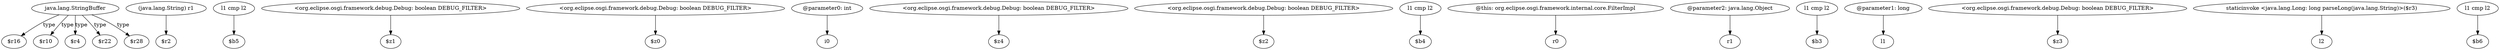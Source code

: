 digraph g {
0[label="java.lang.StringBuffer"]
1[label="$r16"]
0->1[label="type"]
2[label="$r10"]
0->2[label="type"]
3[label="(java.lang.String) r1"]
4[label="$r2"]
3->4[label=""]
5[label="l1 cmp l2"]
6[label="$b5"]
5->6[label=""]
7[label="<org.eclipse.osgi.framework.debug.Debug: boolean DEBUG_FILTER>"]
8[label="$z1"]
7->8[label=""]
9[label="$r4"]
0->9[label="type"]
10[label="$r22"]
0->10[label="type"]
11[label="<org.eclipse.osgi.framework.debug.Debug: boolean DEBUG_FILTER>"]
12[label="$z0"]
11->12[label=""]
13[label="@parameter0: int"]
14[label="i0"]
13->14[label=""]
15[label="<org.eclipse.osgi.framework.debug.Debug: boolean DEBUG_FILTER>"]
16[label="$z4"]
15->16[label=""]
17[label="<org.eclipse.osgi.framework.debug.Debug: boolean DEBUG_FILTER>"]
18[label="$z2"]
17->18[label=""]
19[label="l1 cmp l2"]
20[label="$b4"]
19->20[label=""]
21[label="@this: org.eclipse.osgi.framework.internal.core.FilterImpl"]
22[label="r0"]
21->22[label=""]
23[label="@parameter2: java.lang.Object"]
24[label="r1"]
23->24[label=""]
25[label="l1 cmp l2"]
26[label="$b3"]
25->26[label=""]
27[label="@parameter1: long"]
28[label="l1"]
27->28[label=""]
29[label="<org.eclipse.osgi.framework.debug.Debug: boolean DEBUG_FILTER>"]
30[label="$z3"]
29->30[label=""]
31[label="staticinvoke <java.lang.Long: long parseLong(java.lang.String)>($r3)"]
32[label="l2"]
31->32[label=""]
33[label="l1 cmp l2"]
34[label="$b6"]
33->34[label=""]
35[label="$r28"]
0->35[label="type"]
}